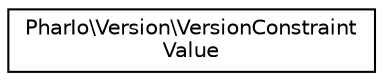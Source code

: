 digraph "Graphical Class Hierarchy"
{
  edge [fontname="Helvetica",fontsize="10",labelfontname="Helvetica",labelfontsize="10"];
  node [fontname="Helvetica",fontsize="10",shape=record];
  rankdir="LR";
  Node0 [label="PharIo\\Version\\VersionConstraint\lValue",height=0.2,width=0.4,color="black", fillcolor="white", style="filled",URL="$classPharIo_1_1Version_1_1VersionConstraintValue.html"];
}

